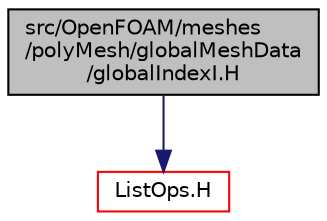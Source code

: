 digraph "src/OpenFOAM/meshes/polyMesh/globalMeshData/globalIndexI.H"
{
  bgcolor="transparent";
  edge [fontname="Helvetica",fontsize="10",labelfontname="Helvetica",labelfontsize="10"];
  node [fontname="Helvetica",fontsize="10",shape=record];
  Node0 [label="src/OpenFOAM/meshes\l/polyMesh/globalMeshData\l/globalIndexI.H",height=0.2,width=0.4,color="black", fillcolor="grey75", style="filled", fontcolor="black"];
  Node0 -> Node1 [color="midnightblue",fontsize="10",style="solid",fontname="Helvetica"];
  Node1 [label="ListOps.H",height=0.2,width=0.4,color="red",URL="$a09389.html",tooltip="Various functions to operate on Lists. "];
}
